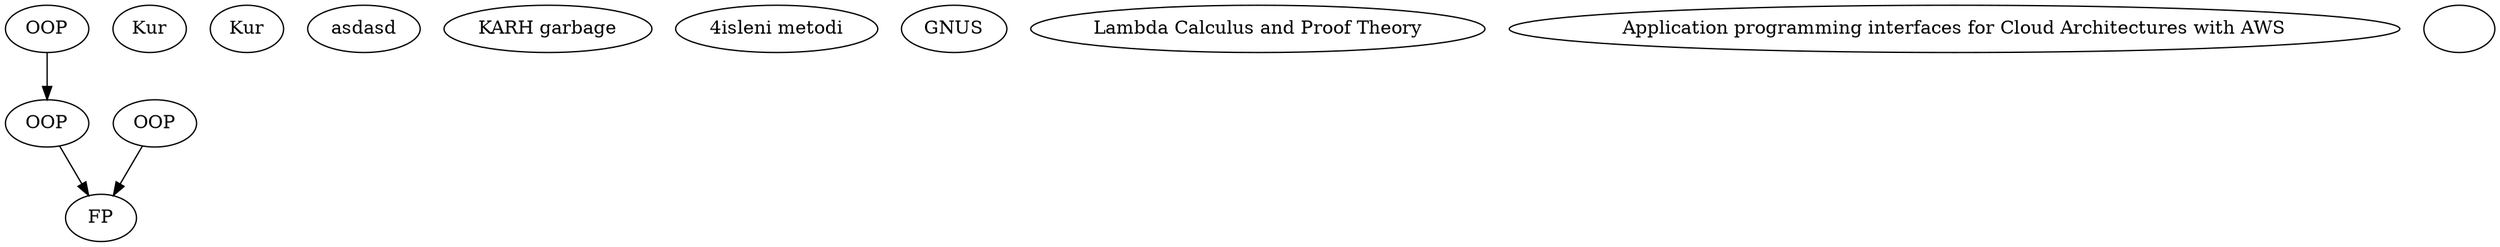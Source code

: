 digraph {
11 [label="FP"]
12 [label="OOP"]
13 [label="OOP"]
14 [label="OOP"]
15 [label="Kur"]
16 [label="Kur"]
17 [label="asdasd"]
18 [label="KARH garbage"]
19 [label="4isleni metodi"]
20 [label="GNUS"]
21 [label="Lambda Calculus and Proof Theory"]
22 [label="Application programming interfaces for Cloud Architectures with AWS"]
23 [label=" "]
12 -> 11
13 -> 11
14 -> 12
}